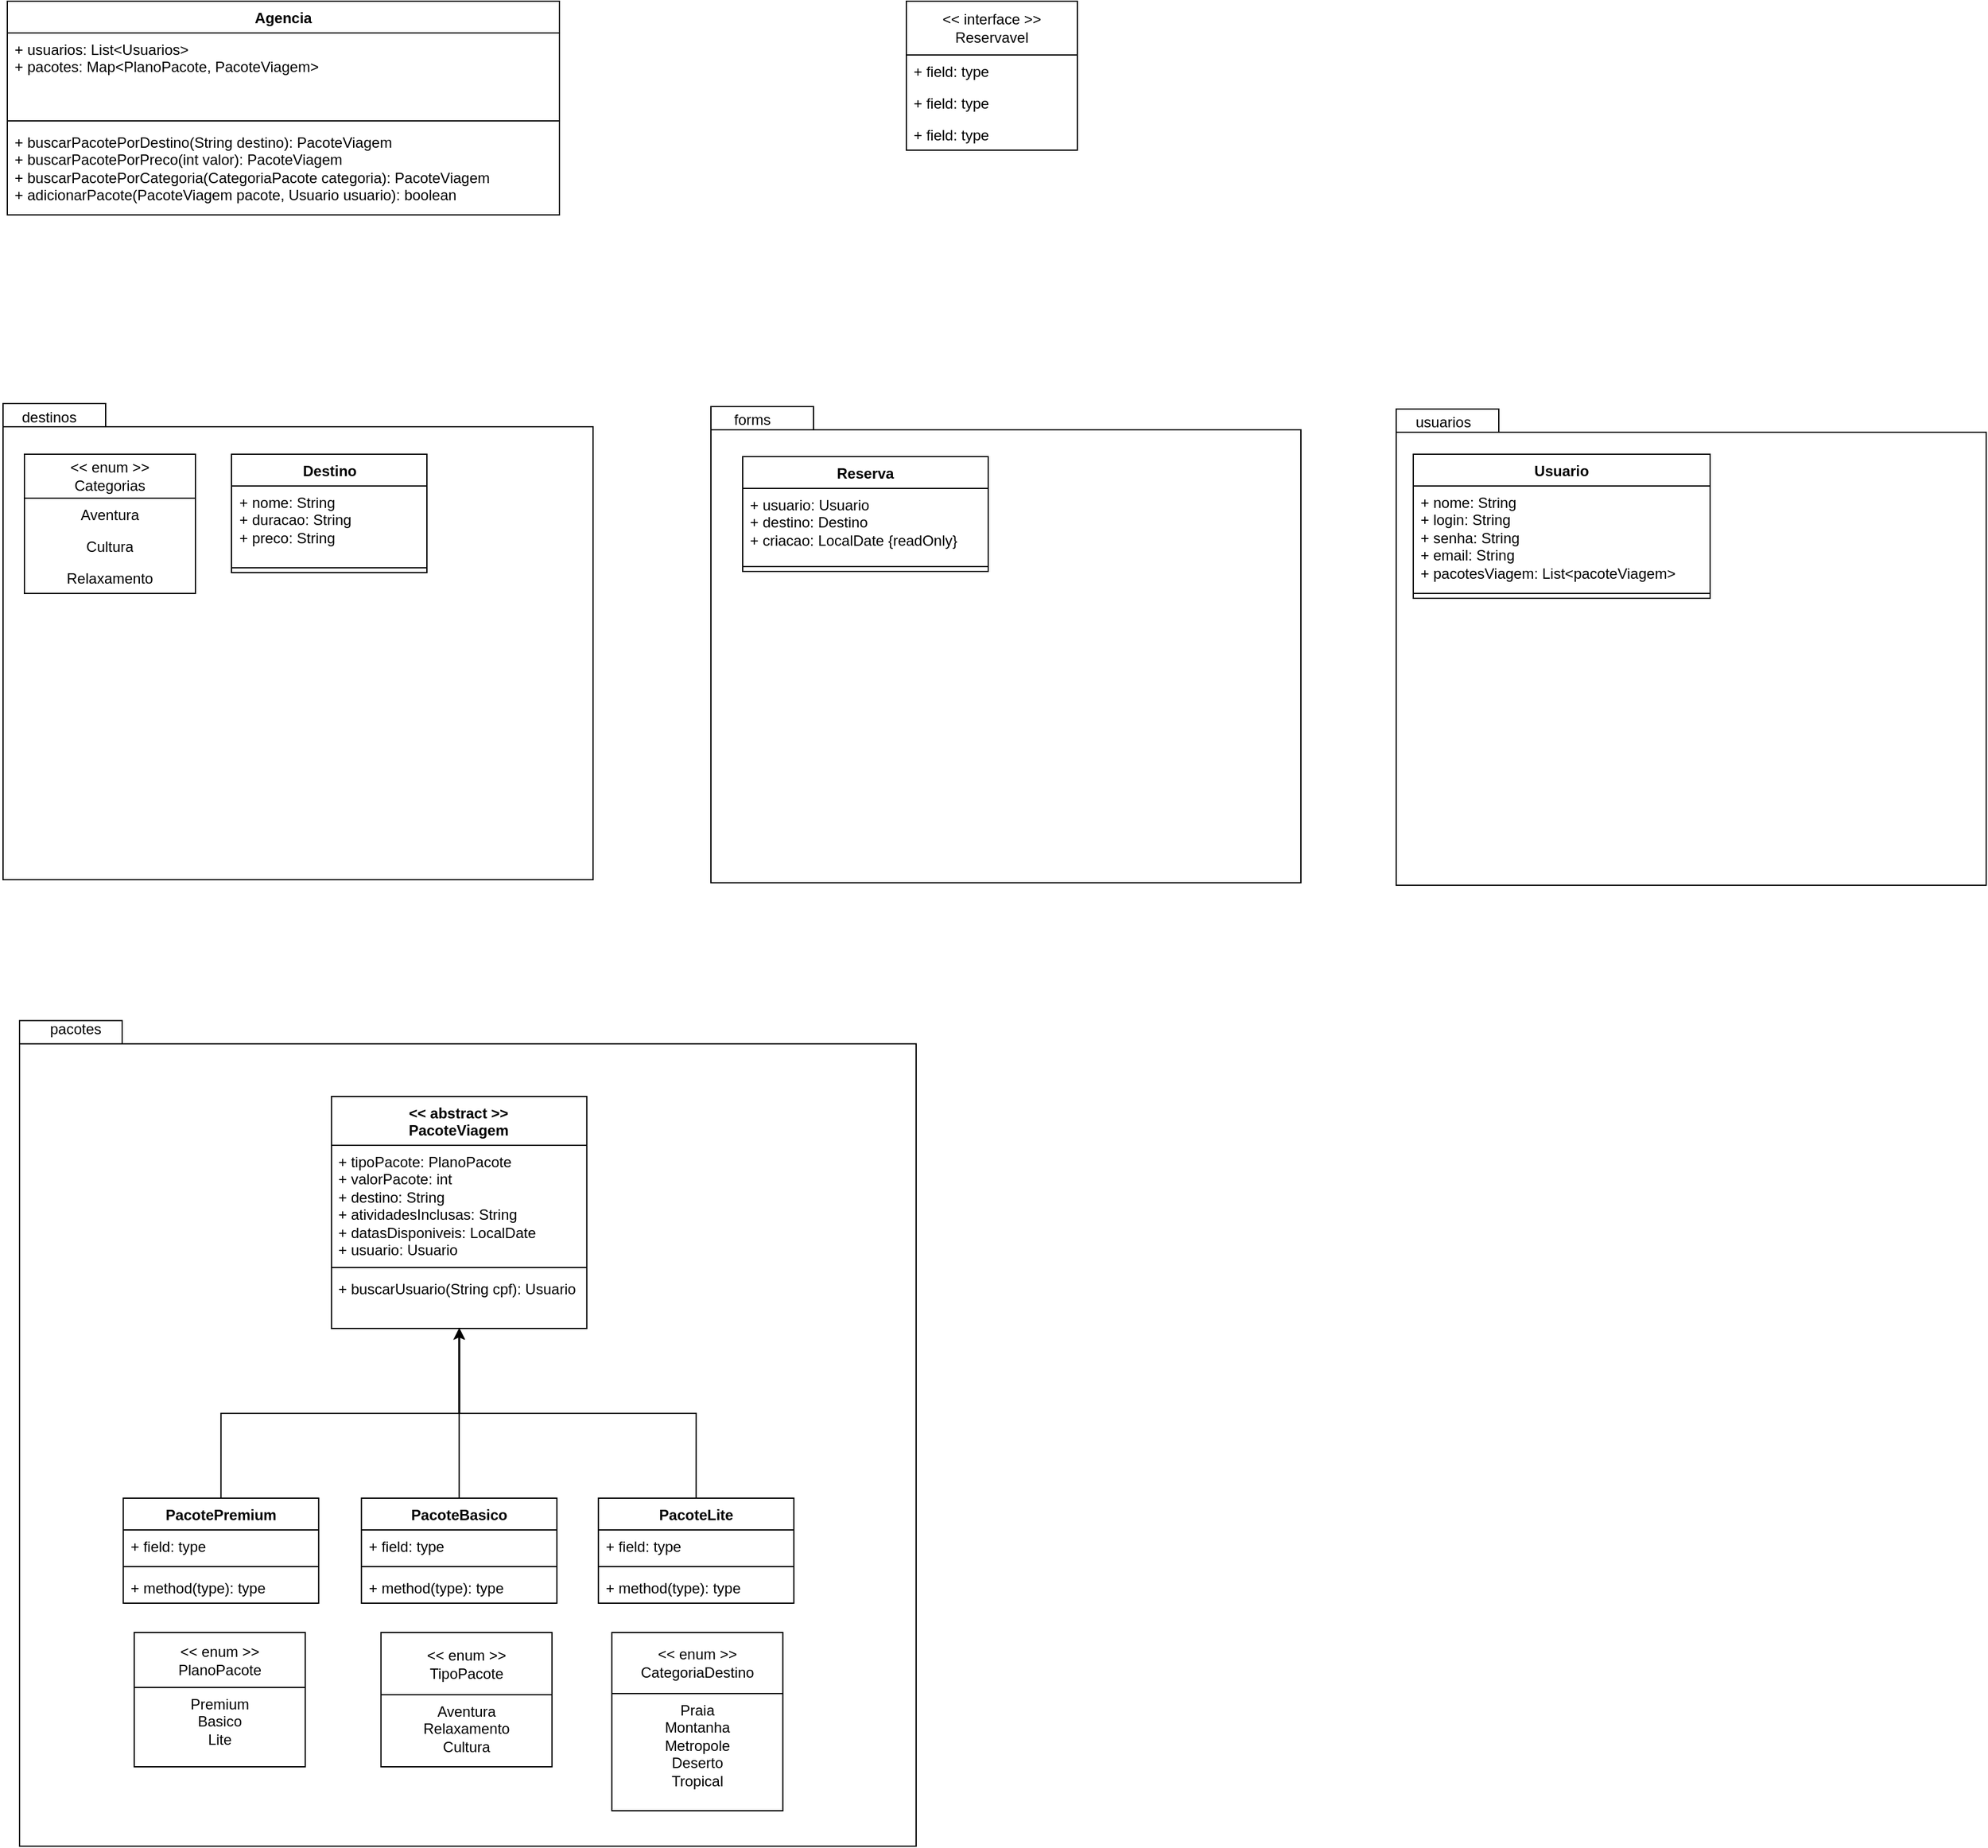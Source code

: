<mxfile version="22.0.8" type="device">
  <diagram name="Page-1" id="CL5JDApW0YQvWiSPC0La">
    <mxGraphModel dx="3570" dy="3950" grid="0" gridSize="10" guides="1" tooltips="1" connect="1" arrows="1" fold="1" page="1" pageScale="1" pageWidth="900" pageHeight="1600" math="0" shadow="0">
      <root>
        <mxCell id="0" />
        <mxCell id="1" parent="0" />
        <mxCell id="uXKpA5WeMLEmbCpdPesY-55" value="&lt;div&gt;&amp;lt;&amp;lt; interface &amp;gt;&amp;gt;&lt;/div&gt;&lt;div&gt;Reservavel&lt;br&gt;&lt;/div&gt;" style="swimlane;fontStyle=0;childLayout=stackLayout;horizontal=1;startSize=44;fillColor=none;horizontalStack=0;resizeParent=1;resizeParentMax=0;resizeLast=0;collapsible=1;marginBottom=0;whiteSpace=wrap;html=1;" parent="1" vertex="1">
          <mxGeometry x="754" y="13" width="140" height="122" as="geometry" />
        </mxCell>
        <mxCell id="uXKpA5WeMLEmbCpdPesY-56" value="+ field: type" style="text;strokeColor=none;fillColor=none;align=left;verticalAlign=top;spacingLeft=4;spacingRight=4;overflow=hidden;rotatable=0;points=[[0,0.5],[1,0.5]];portConstraint=eastwest;whiteSpace=wrap;html=1;" parent="uXKpA5WeMLEmbCpdPesY-55" vertex="1">
          <mxGeometry y="44" width="140" height="26" as="geometry" />
        </mxCell>
        <mxCell id="uXKpA5WeMLEmbCpdPesY-57" value="+ field: type" style="text;strokeColor=none;fillColor=none;align=left;verticalAlign=top;spacingLeft=4;spacingRight=4;overflow=hidden;rotatable=0;points=[[0,0.5],[1,0.5]];portConstraint=eastwest;whiteSpace=wrap;html=1;" parent="uXKpA5WeMLEmbCpdPesY-55" vertex="1">
          <mxGeometry y="70" width="140" height="26" as="geometry" />
        </mxCell>
        <mxCell id="uXKpA5WeMLEmbCpdPesY-58" value="+ field: type" style="text;strokeColor=none;fillColor=none;align=left;verticalAlign=top;spacingLeft=4;spacingRight=4;overflow=hidden;rotatable=0;points=[[0,0.5],[1,0.5]];portConstraint=eastwest;whiteSpace=wrap;html=1;" parent="uXKpA5WeMLEmbCpdPesY-55" vertex="1">
          <mxGeometry y="96" width="140" height="26" as="geometry" />
        </mxCell>
        <mxCell id="uXKpA5WeMLEmbCpdPesY-64" value="Agencia" style="swimlane;fontStyle=1;align=center;verticalAlign=top;childLayout=stackLayout;horizontal=1;startSize=26;horizontalStack=0;resizeParent=1;resizeParentMax=0;resizeLast=0;collapsible=1;marginBottom=0;whiteSpace=wrap;html=1;" parent="1" vertex="1">
          <mxGeometry x="18" y="13" width="452" height="175" as="geometry" />
        </mxCell>
        <mxCell id="uXKpA5WeMLEmbCpdPesY-65" value="&lt;div&gt;+ usuarios: List&amp;lt;Usuarios&amp;gt;&lt;/div&gt;&lt;div&gt;+ pacotes: Map&amp;lt;PlanoPacote, PacoteViagem&amp;gt;&lt;br&gt;&lt;/div&gt;&lt;div&gt;&lt;br&gt;&lt;/div&gt;" style="text;strokeColor=none;fillColor=none;align=left;verticalAlign=top;spacingLeft=4;spacingRight=4;overflow=hidden;rotatable=0;points=[[0,0.5],[1,0.5]];portConstraint=eastwest;whiteSpace=wrap;html=1;" parent="uXKpA5WeMLEmbCpdPesY-64" vertex="1">
          <mxGeometry y="26" width="452" height="68" as="geometry" />
        </mxCell>
        <mxCell id="uXKpA5WeMLEmbCpdPesY-66" value="" style="line;strokeWidth=1;fillColor=none;align=left;verticalAlign=middle;spacingTop=-1;spacingLeft=3;spacingRight=3;rotatable=0;labelPosition=right;points=[];portConstraint=eastwest;strokeColor=inherit;" parent="uXKpA5WeMLEmbCpdPesY-64" vertex="1">
          <mxGeometry y="94" width="452" height="8" as="geometry" />
        </mxCell>
        <mxCell id="uXKpA5WeMLEmbCpdPesY-67" value="&lt;div&gt;+ buscarPacotePorDestino(String destino): PacoteViagem&lt;/div&gt;&lt;div&gt;+ buscarPacotePorPreco(int valor): PacoteViagem&lt;/div&gt;&lt;div&gt;+ buscarPacotePorCategoria(CategoriaPacote categoria): PacoteViagem&lt;/div&gt;&lt;div&gt;+ adicionarPacote(PacoteViagem pacote, Usuario usuario): boolean&lt;br&gt;&lt;/div&gt;" style="text;strokeColor=none;fillColor=none;align=left;verticalAlign=top;spacingLeft=4;spacingRight=4;overflow=hidden;rotatable=0;points=[[0,0.5],[1,0.5]];portConstraint=eastwest;whiteSpace=wrap;html=1;" parent="uXKpA5WeMLEmbCpdPesY-64" vertex="1">
          <mxGeometry y="102" width="452" height="73" as="geometry" />
        </mxCell>
        <mxCell id="8AvutQKZImkA7h08carh-3" value="" style="group" vertex="1" connectable="0" parent="1">
          <mxGeometry x="12" y="340" width="483" height="395" as="geometry" />
        </mxCell>
        <mxCell id="8AvutQKZImkA7h08carh-1" value="" style="shape=folder;fontStyle=1;spacingTop=10;tabWidth=84;tabHeight=19;tabPosition=left;html=1;whiteSpace=wrap;" vertex="1" parent="8AvutQKZImkA7h08carh-3">
          <mxGeometry x="2.5" y="2.5" width="483" height="390" as="geometry" />
        </mxCell>
        <mxCell id="8AvutQKZImkA7h08carh-2" value="destinos" style="text;whiteSpace=wrap;html=1;" vertex="1" parent="8AvutQKZImkA7h08carh-3">
          <mxGeometry x="16" width="52" height="24" as="geometry" />
        </mxCell>
        <mxCell id="8AvutQKZImkA7h08carh-14" value="&lt;div&gt;&amp;lt;&amp;lt; enum &amp;gt;&amp;gt;&lt;/div&gt;&lt;div&gt;Categorias&lt;br&gt;&lt;/div&gt;" style="swimlane;fontStyle=0;childLayout=stackLayout;horizontal=1;startSize=36;fillColor=none;horizontalStack=0;resizeParent=1;resizeParentMax=0;resizeLast=0;collapsible=1;marginBottom=0;whiteSpace=wrap;html=1;" vertex="1" parent="8AvutQKZImkA7h08carh-3">
          <mxGeometry x="20" y="44" width="140" height="114" as="geometry" />
        </mxCell>
        <mxCell id="8AvutQKZImkA7h08carh-15" value="&lt;div align=&quot;center&quot;&gt;Aventura&lt;/div&gt;" style="text;strokeColor=none;fillColor=none;align=center;verticalAlign=top;spacingLeft=4;spacingRight=4;overflow=hidden;rotatable=0;points=[[0,0.5],[1,0.5]];portConstraint=eastwest;whiteSpace=wrap;html=1;" vertex="1" parent="8AvutQKZImkA7h08carh-14">
          <mxGeometry y="36" width="140" height="26" as="geometry" />
        </mxCell>
        <mxCell id="8AvutQKZImkA7h08carh-16" value="&lt;div align=&quot;center&quot;&gt;Cultura&lt;/div&gt;" style="text;strokeColor=none;fillColor=none;align=center;verticalAlign=top;spacingLeft=4;spacingRight=4;overflow=hidden;rotatable=0;points=[[0,0.5],[1,0.5]];portConstraint=eastwest;whiteSpace=wrap;html=1;" vertex="1" parent="8AvutQKZImkA7h08carh-14">
          <mxGeometry y="62" width="140" height="26" as="geometry" />
        </mxCell>
        <mxCell id="8AvutQKZImkA7h08carh-17" value="&lt;div align=&quot;center&quot;&gt;Relaxamento&lt;/div&gt;" style="text;strokeColor=none;fillColor=none;align=center;verticalAlign=top;spacingLeft=4;spacingRight=4;overflow=hidden;rotatable=0;points=[[0,0.5],[1,0.5]];portConstraint=eastwest;whiteSpace=wrap;html=1;" vertex="1" parent="8AvutQKZImkA7h08carh-14">
          <mxGeometry y="88" width="140" height="26" as="geometry" />
        </mxCell>
        <mxCell id="8AvutQKZImkA7h08carh-22" value="Destino" style="swimlane;fontStyle=1;align=center;verticalAlign=top;childLayout=stackLayout;horizontal=1;startSize=26;horizontalStack=0;resizeParent=1;resizeParentMax=0;resizeLast=0;collapsible=1;marginBottom=0;whiteSpace=wrap;html=1;" vertex="1" parent="8AvutQKZImkA7h08carh-3">
          <mxGeometry x="189.5" y="44" width="160" height="97" as="geometry" />
        </mxCell>
        <mxCell id="8AvutQKZImkA7h08carh-23" value="&lt;div&gt;+ nome: String&lt;/div&gt;&lt;div&gt;+ duracao: String&lt;/div&gt;&lt;div&gt;+ preco: String&lt;br&gt;&lt;/div&gt;" style="text;strokeColor=none;fillColor=none;align=left;verticalAlign=top;spacingLeft=4;spacingRight=4;overflow=hidden;rotatable=0;points=[[0,0.5],[1,0.5]];portConstraint=eastwest;whiteSpace=wrap;html=1;" vertex="1" parent="8AvutQKZImkA7h08carh-22">
          <mxGeometry y="26" width="160" height="63" as="geometry" />
        </mxCell>
        <mxCell id="8AvutQKZImkA7h08carh-24" value="" style="line;strokeWidth=1;fillColor=none;align=left;verticalAlign=middle;spacingTop=-1;spacingLeft=3;spacingRight=3;rotatable=0;labelPosition=right;points=[];portConstraint=eastwest;strokeColor=inherit;" vertex="1" parent="8AvutQKZImkA7h08carh-22">
          <mxGeometry y="89" width="160" height="8" as="geometry" />
        </mxCell>
        <mxCell id="8AvutQKZImkA7h08carh-10" value="" style="group" vertex="1" connectable="0" parent="1">
          <mxGeometry x="594" y="342" width="483" height="393" as="geometry" />
        </mxCell>
        <mxCell id="8AvutQKZImkA7h08carh-8" value="" style="shape=folder;fontStyle=1;spacingTop=10;tabWidth=84;tabHeight=19;tabPosition=left;html=1;whiteSpace=wrap;" vertex="1" parent="8AvutQKZImkA7h08carh-10">
          <mxGeometry y="3" width="483" height="390" as="geometry" />
        </mxCell>
        <mxCell id="8AvutQKZImkA7h08carh-9" value="&lt;div&gt;forms&lt;/div&gt;" style="text;whiteSpace=wrap;html=1;" vertex="1" parent="8AvutQKZImkA7h08carh-10">
          <mxGeometry x="17" width="52" height="24" as="geometry" />
        </mxCell>
        <mxCell id="8AvutQKZImkA7h08carh-30" value="Reserva" style="swimlane;fontStyle=1;align=center;verticalAlign=top;childLayout=stackLayout;horizontal=1;startSize=26;horizontalStack=0;resizeParent=1;resizeParentMax=0;resizeLast=0;collapsible=1;marginBottom=0;whiteSpace=wrap;html=1;" vertex="1" parent="8AvutQKZImkA7h08carh-10">
          <mxGeometry x="26" y="44" width="201" height="94" as="geometry" />
        </mxCell>
        <mxCell id="8AvutQKZImkA7h08carh-31" value="&lt;div&gt;+ usuario: Usuario&lt;/div&gt;&lt;div&gt;+ destino: Destino&lt;/div&gt;&lt;div&gt;+ criacao: LocalDate {readOnly}&lt;/div&gt;" style="text;strokeColor=none;fillColor=none;align=left;verticalAlign=top;spacingLeft=4;spacingRight=4;overflow=hidden;rotatable=0;points=[[0,0.5],[1,0.5]];portConstraint=eastwest;whiteSpace=wrap;html=1;" vertex="1" parent="8AvutQKZImkA7h08carh-30">
          <mxGeometry y="26" width="201" height="60" as="geometry" />
        </mxCell>
        <mxCell id="8AvutQKZImkA7h08carh-32" value="" style="line;strokeWidth=1;fillColor=none;align=left;verticalAlign=middle;spacingTop=-1;spacingLeft=3;spacingRight=3;rotatable=0;labelPosition=right;points=[];portConstraint=eastwest;strokeColor=inherit;" vertex="1" parent="8AvutQKZImkA7h08carh-30">
          <mxGeometry y="86" width="201" height="8" as="geometry" />
        </mxCell>
        <mxCell id="8AvutQKZImkA7h08carh-39" value="" style="group" vertex="1" connectable="0" parent="1">
          <mxGeometry x="1155" y="344" width="483" height="393" as="geometry" />
        </mxCell>
        <mxCell id="8AvutQKZImkA7h08carh-12" value="" style="shape=folder;fontStyle=1;spacingTop=10;tabWidth=84;tabHeight=19;tabPosition=left;html=1;whiteSpace=wrap;" vertex="1" parent="8AvutQKZImkA7h08carh-39">
          <mxGeometry y="3" width="483" height="390" as="geometry" />
        </mxCell>
        <mxCell id="8AvutQKZImkA7h08carh-13" value="&lt;div&gt;usuarios&lt;/div&gt;" style="text;whiteSpace=wrap;html=1;" vertex="1" parent="8AvutQKZImkA7h08carh-39">
          <mxGeometry x="14" width="52" height="24" as="geometry" />
        </mxCell>
        <mxCell id="8AvutQKZImkA7h08carh-45" value="Usuario" style="swimlane;fontStyle=1;align=center;verticalAlign=top;childLayout=stackLayout;horizontal=1;startSize=26;horizontalStack=0;resizeParent=1;resizeParentMax=0;resizeLast=0;collapsible=1;marginBottom=0;whiteSpace=wrap;html=1;" vertex="1" parent="8AvutQKZImkA7h08carh-39">
          <mxGeometry x="14" y="40" width="243" height="118" as="geometry" />
        </mxCell>
        <mxCell id="8AvutQKZImkA7h08carh-46" value="&lt;div&gt;+ nome: String&lt;/div&gt;&lt;div&gt;+ login: String&lt;/div&gt;&lt;div&gt;+ senha: String&lt;/div&gt;&lt;div&gt;+ email: String&lt;br&gt;&lt;/div&gt;&lt;div&gt;&lt;div&gt;+ pacotesViagem: List&amp;lt;pacoteViagem&amp;gt;&lt;br&gt;&lt;/div&gt;&lt;/div&gt;" style="text;strokeColor=none;fillColor=none;align=left;verticalAlign=top;spacingLeft=4;spacingRight=4;overflow=hidden;rotatable=0;points=[[0,0.5],[1,0.5]];portConstraint=eastwest;whiteSpace=wrap;html=1;" vertex="1" parent="8AvutQKZImkA7h08carh-45">
          <mxGeometry y="26" width="243" height="84" as="geometry" />
        </mxCell>
        <mxCell id="8AvutQKZImkA7h08carh-47" value="" style="line;strokeWidth=1;fillColor=none;align=left;verticalAlign=middle;spacingTop=-1;spacingLeft=3;spacingRight=3;rotatable=0;labelPosition=right;points=[];portConstraint=eastwest;strokeColor=inherit;" vertex="1" parent="8AvutQKZImkA7h08carh-45">
          <mxGeometry y="110" width="243" height="8" as="geometry" />
        </mxCell>
        <mxCell id="8AvutQKZImkA7h08carh-48" value="" style="group" vertex="1" connectable="0" parent="1">
          <mxGeometry x="28" y="841" width="734" height="683" as="geometry" />
        </mxCell>
        <mxCell id="8AvutQKZImkA7h08carh-43" value="" style="shape=folder;fontStyle=1;spacingTop=10;tabWidth=84;tabHeight=19;tabPosition=left;html=1;whiteSpace=wrap;" vertex="1" parent="8AvutQKZImkA7h08carh-48">
          <mxGeometry y="6.934" width="734" height="676.066" as="geometry" />
        </mxCell>
        <mxCell id="8AvutQKZImkA7h08carh-44" value="pacotes" style="text;whiteSpace=wrap;html=1;" vertex="1" parent="8AvutQKZImkA7h08carh-48">
          <mxGeometry x="22.713" width="62.163" height="41.599" as="geometry" />
        </mxCell>
        <mxCell id="8AvutQKZImkA7h08carh-40" value="" style="group" vertex="1" connectable="0" parent="8AvutQKZImkA7h08carh-48">
          <mxGeometry x="84.88" y="69" width="549" height="585" as="geometry" />
        </mxCell>
        <mxCell id="uXKpA5WeMLEmbCpdPesY-46" value="" style="group" parent="8AvutQKZImkA7h08carh-40" vertex="1" connectable="0">
          <mxGeometry width="549" height="281" as="geometry" />
        </mxCell>
        <mxCell id="uXKpA5WeMLEmbCpdPesY-18" value="&lt;div&gt;&amp;lt;&amp;lt; abstract &amp;gt;&amp;gt;&lt;br&gt;&lt;/div&gt;&lt;div&gt;PacoteViagem&lt;/div&gt;" style="swimlane;fontStyle=1;align=center;verticalAlign=top;childLayout=stackLayout;horizontal=1;startSize=40;horizontalStack=0;resizeParent=1;resizeParentMax=0;resizeLast=0;collapsible=1;marginBottom=0;whiteSpace=wrap;html=1;" parent="uXKpA5WeMLEmbCpdPesY-46" vertex="1">
          <mxGeometry x="170.5" width="209" height="190" as="geometry" />
        </mxCell>
        <mxCell id="uXKpA5WeMLEmbCpdPesY-19" value="&lt;div&gt;+ tipoPacote: PlanoPacote&lt;br&gt;&lt;/div&gt;&lt;div&gt;+ valorPacote: int&lt;/div&gt;&lt;div&gt;+ destino: String&lt;/div&gt;&lt;div&gt;+ atividadesInclusas: String&lt;/div&gt;&lt;div&gt;+ datasDisponiveis: LocalDate&lt;br&gt;&lt;/div&gt;&lt;div&gt;+ usuario: Usuario&lt;/div&gt;" style="text;strokeColor=none;fillColor=none;align=left;verticalAlign=top;spacingLeft=4;spacingRight=4;overflow=hidden;rotatable=0;points=[[0,0.5],[1,0.5]];portConstraint=eastwest;whiteSpace=wrap;html=1;" parent="uXKpA5WeMLEmbCpdPesY-18" vertex="1">
          <mxGeometry y="40" width="209" height="96" as="geometry" />
        </mxCell>
        <mxCell id="uXKpA5WeMLEmbCpdPesY-20" value="" style="line;strokeWidth=1;fillColor=none;align=left;verticalAlign=middle;spacingTop=-1;spacingLeft=3;spacingRight=3;rotatable=0;labelPosition=right;points=[];portConstraint=eastwest;strokeColor=inherit;" parent="uXKpA5WeMLEmbCpdPesY-18" vertex="1">
          <mxGeometry y="136" width="209" height="8" as="geometry" />
        </mxCell>
        <mxCell id="uXKpA5WeMLEmbCpdPesY-21" value="&lt;div&gt;+ buscarUsuario(String cpf): Usuario&lt;/div&gt;" style="text;strokeColor=none;fillColor=none;align=left;verticalAlign=top;spacingLeft=4;spacingRight=4;overflow=hidden;rotatable=0;points=[[0,0.5],[1,0.5]];portConstraint=eastwest;whiteSpace=wrap;html=1;" parent="uXKpA5WeMLEmbCpdPesY-18" vertex="1">
          <mxGeometry y="144" width="209" height="46" as="geometry" />
        </mxCell>
        <mxCell id="uXKpA5WeMLEmbCpdPesY-26" value="PacotePremium" style="swimlane;fontStyle=1;align=center;verticalAlign=top;childLayout=stackLayout;horizontal=1;startSize=26;horizontalStack=0;resizeParent=1;resizeParentMax=0;resizeLast=0;collapsible=1;marginBottom=0;whiteSpace=wrap;html=1;" parent="uXKpA5WeMLEmbCpdPesY-46" vertex="1">
          <mxGeometry y="329" width="160" height="86" as="geometry" />
        </mxCell>
        <mxCell id="uXKpA5WeMLEmbCpdPesY-27" value="+ field: type" style="text;strokeColor=none;fillColor=none;align=left;verticalAlign=top;spacingLeft=4;spacingRight=4;overflow=hidden;rotatable=0;points=[[0,0.5],[1,0.5]];portConstraint=eastwest;whiteSpace=wrap;html=1;" parent="uXKpA5WeMLEmbCpdPesY-26" vertex="1">
          <mxGeometry y="26" width="160" height="26" as="geometry" />
        </mxCell>
        <mxCell id="uXKpA5WeMLEmbCpdPesY-28" value="" style="line;strokeWidth=1;fillColor=none;align=left;verticalAlign=middle;spacingTop=-1;spacingLeft=3;spacingRight=3;rotatable=0;labelPosition=right;points=[];portConstraint=eastwest;strokeColor=inherit;" parent="uXKpA5WeMLEmbCpdPesY-26" vertex="1">
          <mxGeometry y="52" width="160" height="8" as="geometry" />
        </mxCell>
        <mxCell id="uXKpA5WeMLEmbCpdPesY-29" value="+ method(type): type" style="text;strokeColor=none;fillColor=none;align=left;verticalAlign=top;spacingLeft=4;spacingRight=4;overflow=hidden;rotatable=0;points=[[0,0.5],[1,0.5]];portConstraint=eastwest;whiteSpace=wrap;html=1;" parent="uXKpA5WeMLEmbCpdPesY-26" vertex="1">
          <mxGeometry y="60" width="160" height="26" as="geometry" />
        </mxCell>
        <mxCell id="uXKpA5WeMLEmbCpdPesY-30" value="PacoteBasico" style="swimlane;fontStyle=1;align=center;verticalAlign=top;childLayout=stackLayout;horizontal=1;startSize=26;horizontalStack=0;resizeParent=1;resizeParentMax=0;resizeLast=0;collapsible=1;marginBottom=0;whiteSpace=wrap;html=1;" parent="uXKpA5WeMLEmbCpdPesY-46" vertex="1">
          <mxGeometry x="195" y="329" width="160" height="86" as="geometry" />
        </mxCell>
        <mxCell id="uXKpA5WeMLEmbCpdPesY-31" value="+ field: type" style="text;strokeColor=none;fillColor=none;align=left;verticalAlign=top;spacingLeft=4;spacingRight=4;overflow=hidden;rotatable=0;points=[[0,0.5],[1,0.5]];portConstraint=eastwest;whiteSpace=wrap;html=1;" parent="uXKpA5WeMLEmbCpdPesY-30" vertex="1">
          <mxGeometry y="26" width="160" height="26" as="geometry" />
        </mxCell>
        <mxCell id="uXKpA5WeMLEmbCpdPesY-32" value="" style="line;strokeWidth=1;fillColor=none;align=left;verticalAlign=middle;spacingTop=-1;spacingLeft=3;spacingRight=3;rotatable=0;labelPosition=right;points=[];portConstraint=eastwest;strokeColor=inherit;" parent="uXKpA5WeMLEmbCpdPesY-30" vertex="1">
          <mxGeometry y="52" width="160" height="8" as="geometry" />
        </mxCell>
        <mxCell id="uXKpA5WeMLEmbCpdPesY-33" value="+ method(type): type" style="text;strokeColor=none;fillColor=none;align=left;verticalAlign=top;spacingLeft=4;spacingRight=4;overflow=hidden;rotatable=0;points=[[0,0.5],[1,0.5]];portConstraint=eastwest;whiteSpace=wrap;html=1;" parent="uXKpA5WeMLEmbCpdPesY-30" vertex="1">
          <mxGeometry y="60" width="160" height="26" as="geometry" />
        </mxCell>
        <mxCell id="uXKpA5WeMLEmbCpdPesY-34" value="PacoteLite" style="swimlane;fontStyle=1;align=center;verticalAlign=top;childLayout=stackLayout;horizontal=1;startSize=26;horizontalStack=0;resizeParent=1;resizeParentMax=0;resizeLast=0;collapsible=1;marginBottom=0;whiteSpace=wrap;html=1;" parent="uXKpA5WeMLEmbCpdPesY-46" vertex="1">
          <mxGeometry x="389" y="329" width="160" height="86" as="geometry" />
        </mxCell>
        <mxCell id="uXKpA5WeMLEmbCpdPesY-35" value="+ field: type" style="text;strokeColor=none;fillColor=none;align=left;verticalAlign=top;spacingLeft=4;spacingRight=4;overflow=hidden;rotatable=0;points=[[0,0.5],[1,0.5]];portConstraint=eastwest;whiteSpace=wrap;html=1;" parent="uXKpA5WeMLEmbCpdPesY-34" vertex="1">
          <mxGeometry y="26" width="160" height="26" as="geometry" />
        </mxCell>
        <mxCell id="uXKpA5WeMLEmbCpdPesY-36" value="" style="line;strokeWidth=1;fillColor=none;align=left;verticalAlign=middle;spacingTop=-1;spacingLeft=3;spacingRight=3;rotatable=0;labelPosition=right;points=[];portConstraint=eastwest;strokeColor=inherit;" parent="uXKpA5WeMLEmbCpdPesY-34" vertex="1">
          <mxGeometry y="52" width="160" height="8" as="geometry" />
        </mxCell>
        <mxCell id="uXKpA5WeMLEmbCpdPesY-37" value="+ method(type): type" style="text;strokeColor=none;fillColor=none;align=left;verticalAlign=top;spacingLeft=4;spacingRight=4;overflow=hidden;rotatable=0;points=[[0,0.5],[1,0.5]];portConstraint=eastwest;whiteSpace=wrap;html=1;" parent="uXKpA5WeMLEmbCpdPesY-34" vertex="1">
          <mxGeometry y="60" width="160" height="26" as="geometry" />
        </mxCell>
        <mxCell id="uXKpA5WeMLEmbCpdPesY-45" style="edgeStyle=orthogonalEdgeStyle;rounded=0;orthogonalLoop=1;jettySize=auto;html=1;exitX=0.5;exitY=0;exitDx=0;exitDy=0;entryX=0.502;entryY=1;entryDx=0;entryDy=0;entryPerimeter=0;" parent="uXKpA5WeMLEmbCpdPesY-46" source="uXKpA5WeMLEmbCpdPesY-26" target="uXKpA5WeMLEmbCpdPesY-21" edge="1">
          <mxGeometry relative="1" as="geometry">
            <mxPoint x="563" y="213" as="targetPoint" />
          </mxGeometry>
        </mxCell>
        <mxCell id="uXKpA5WeMLEmbCpdPesY-43" style="edgeStyle=orthogonalEdgeStyle;rounded=0;orthogonalLoop=1;jettySize=auto;html=1;exitX=0.5;exitY=0;exitDx=0;exitDy=0;entryX=0.5;entryY=1;entryDx=0;entryDy=0;" parent="uXKpA5WeMLEmbCpdPesY-46" source="uXKpA5WeMLEmbCpdPesY-30" target="uXKpA5WeMLEmbCpdPesY-18" edge="1">
          <mxGeometry relative="1" as="geometry" />
        </mxCell>
        <mxCell id="uXKpA5WeMLEmbCpdPesY-44" style="edgeStyle=orthogonalEdgeStyle;rounded=0;orthogonalLoop=1;jettySize=auto;html=1;exitX=0.5;exitY=0;exitDx=0;exitDy=0;entryX=0.499;entryY=1.003;entryDx=0;entryDy=0;entryPerimeter=0;" parent="uXKpA5WeMLEmbCpdPesY-46" source="uXKpA5WeMLEmbCpdPesY-34" target="uXKpA5WeMLEmbCpdPesY-21" edge="1">
          <mxGeometry relative="1" as="geometry" />
        </mxCell>
        <mxCell id="uXKpA5WeMLEmbCpdPesY-59" value="&lt;div&gt;&amp;lt;&amp;lt; enum &amp;gt;&amp;gt;&lt;/div&gt;CategoriaDestino" style="swimlane;fontStyle=0;childLayout=stackLayout;horizontal=1;startSize=50;fillColor=none;horizontalStack=0;resizeParent=1;resizeParentMax=0;resizeLast=0;collapsible=1;marginBottom=0;whiteSpace=wrap;html=1;" parent="8AvutQKZImkA7h08carh-40" vertex="1">
          <mxGeometry x="400" y="439" width="140" height="146" as="geometry" />
        </mxCell>
        <mxCell id="uXKpA5WeMLEmbCpdPesY-60" value="&lt;div align=&quot;center&quot;&gt;Praia&lt;/div&gt;&lt;div align=&quot;center&quot;&gt;Montanha&lt;/div&gt;&lt;div align=&quot;center&quot;&gt;Metropole&lt;/div&gt;&lt;div align=&quot;center&quot;&gt;Deserto&lt;/div&gt;Tropical" style="text;strokeColor=none;fillColor=none;align=center;verticalAlign=top;spacingLeft=4;spacingRight=4;overflow=hidden;rotatable=0;points=[[0,0.5],[1,0.5]];portConstraint=eastwest;whiteSpace=wrap;html=1;" parent="uXKpA5WeMLEmbCpdPesY-59" vertex="1">
          <mxGeometry y="50" width="140" height="96" as="geometry" />
        </mxCell>
        <mxCell id="uXKpA5WeMLEmbCpdPesY-22" value="&lt;div&gt;&amp;lt;&amp;lt; enum &amp;gt;&amp;gt;&lt;/div&gt;&lt;div&gt;PlanoPacote&lt;br&gt;&lt;/div&gt;" style="swimlane;fontStyle=0;childLayout=stackLayout;horizontal=1;startSize=45;fillColor=none;horizontalStack=0;resizeParent=1;resizeParentMax=0;resizeLast=0;collapsible=1;marginBottom=0;whiteSpace=wrap;html=1;" parent="8AvutQKZImkA7h08carh-40" vertex="1">
          <mxGeometry x="9" y="439" width="140" height="110" as="geometry" />
        </mxCell>
        <mxCell id="uXKpA5WeMLEmbCpdPesY-24" value="&lt;div align=&quot;center&quot;&gt;Premium&lt;/div&gt;&lt;div align=&quot;center&quot;&gt;Basico&lt;/div&gt;&lt;div align=&quot;center&quot;&gt;Lite&lt;br&gt;&lt;/div&gt;" style="text;strokeColor=none;fillColor=none;align=center;verticalAlign=top;spacingLeft=4;spacingRight=4;overflow=hidden;rotatable=0;points=[[0,0.5],[1,0.5]];portConstraint=eastwest;whiteSpace=wrap;html=1;" parent="uXKpA5WeMLEmbCpdPesY-22" vertex="1">
          <mxGeometry y="45" width="140" height="65" as="geometry" />
        </mxCell>
        <mxCell id="uXKpA5WeMLEmbCpdPesY-72" value="&lt;div&gt;&amp;lt;&amp;lt; enum &amp;gt;&amp;gt;&lt;/div&gt;&lt;div&gt;TipoPacote&lt;br&gt;&lt;/div&gt;" style="swimlane;fontStyle=0;childLayout=stackLayout;horizontal=1;startSize=51;fillColor=none;horizontalStack=0;resizeParent=1;resizeParentMax=0;resizeLast=0;collapsible=1;marginBottom=0;whiteSpace=wrap;html=1;" parent="8AvutQKZImkA7h08carh-40" vertex="1">
          <mxGeometry x="211" y="439" width="140" height="110" as="geometry" />
        </mxCell>
        <mxCell id="uXKpA5WeMLEmbCpdPesY-73" value="&lt;div align=&quot;center&quot;&gt;Aventura&lt;/div&gt;&lt;div align=&quot;center&quot;&gt;Relaxamento&lt;/div&gt;&lt;div align=&quot;center&quot;&gt;Cultura&lt;br&gt;&lt;/div&gt;" style="text;strokeColor=none;fillColor=none;align=center;verticalAlign=top;spacingLeft=4;spacingRight=4;overflow=hidden;rotatable=0;points=[[0,0.5],[1,0.5]];portConstraint=eastwest;whiteSpace=wrap;html=1;" parent="uXKpA5WeMLEmbCpdPesY-72" vertex="1">
          <mxGeometry y="51" width="140" height="59" as="geometry" />
        </mxCell>
      </root>
    </mxGraphModel>
  </diagram>
</mxfile>
